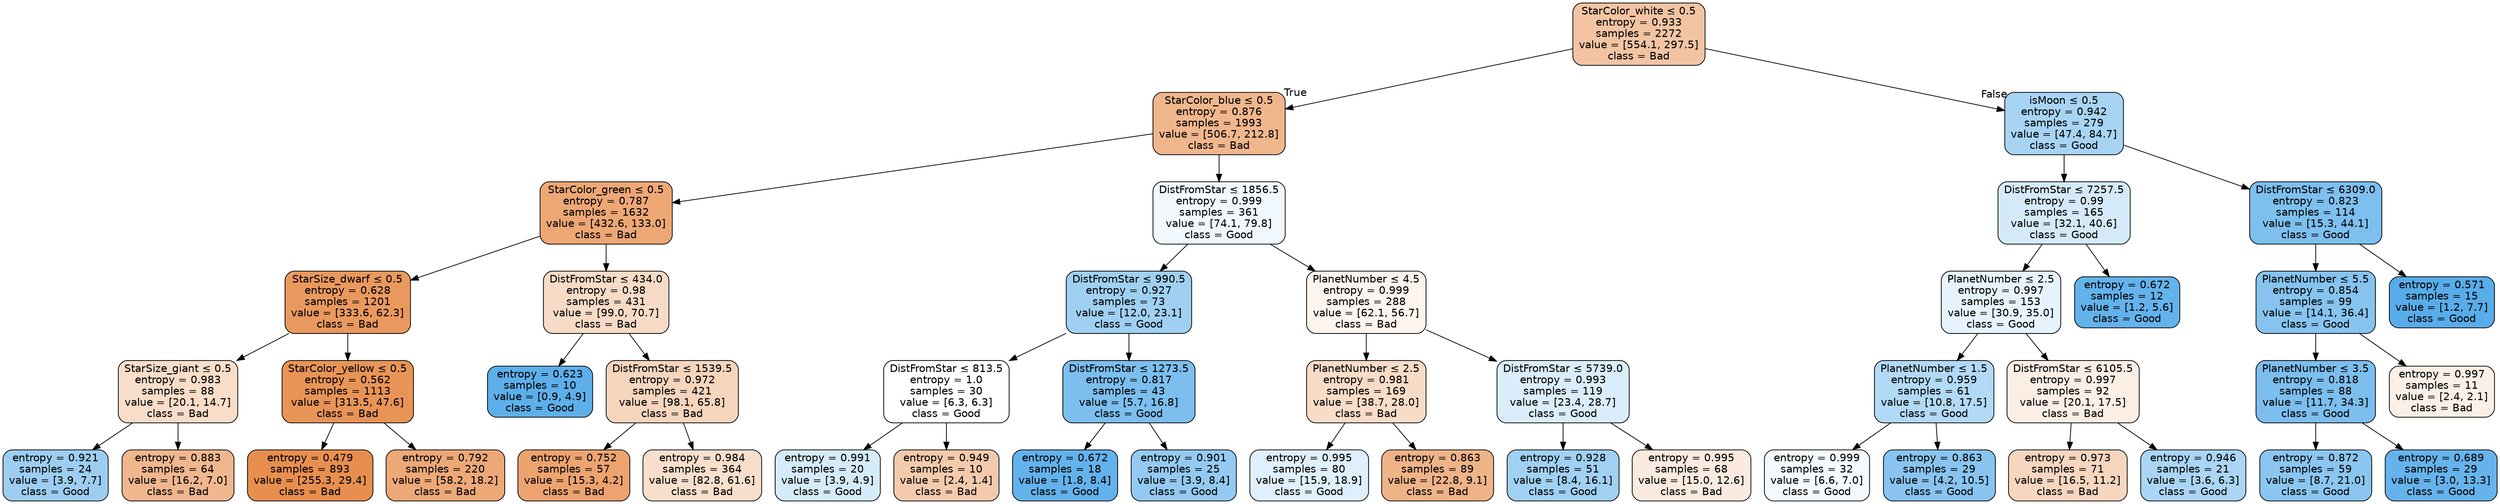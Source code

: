 digraph Tree {
node [shape=box, style="filled, rounded", color="black", fontname=helvetica] ;
edge [fontname=helvetica] ;
0 [label=<StarColor_white &le; 0.5<br/>entropy = 0.933<br/>samples = 2272<br/>value = [554.1, 297.5]<br/>class = Bad>, fillcolor="#e5813976"] ;
1 [label=<StarColor_blue &le; 0.5<br/>entropy = 0.876<br/>samples = 1993<br/>value = [506.7, 212.8]<br/>class = Bad>, fillcolor="#e5813994"] ;
0 -> 1 [labeldistance=2.5, labelangle=45, headlabel="True"] ;
2 [label=<StarColor_green &le; 0.5<br/>entropy = 0.787<br/>samples = 1632<br/>value = [432.6, 133.0]<br/>class = Bad>, fillcolor="#e58139b1"] ;
1 -> 2 ;
3 [label=<StarSize_dwarf &le; 0.5<br/>entropy = 0.628<br/>samples = 1201<br/>value = [333.6, 62.3]<br/>class = Bad>, fillcolor="#e58139cf"] ;
2 -> 3 ;
4 [label=<StarSize_giant &le; 0.5<br/>entropy = 0.983<br/>samples = 88<br/>value = [20.1, 14.7]<br/>class = Bad>, fillcolor="#e5813945"] ;
3 -> 4 ;
5 [label=<entropy = 0.921<br/>samples = 24<br/>value = [3.9, 7.7]<br/>class = Good>, fillcolor="#399de57e"] ;
4 -> 5 ;
6 [label=<entropy = 0.883<br/>samples = 64<br/>value = [16.2, 7.0]<br/>class = Bad>, fillcolor="#e5813991"] ;
4 -> 6 ;
7 [label=<StarColor_yellow &le; 0.5<br/>entropy = 0.562<br/>samples = 1113<br/>value = [313.5, 47.6]<br/>class = Bad>, fillcolor="#e58139d8"] ;
3 -> 7 ;
8 [label=<entropy = 0.479<br/>samples = 893<br/>value = [255.3, 29.4]<br/>class = Bad>, fillcolor="#e58139e2"] ;
7 -> 8 ;
9 [label=<entropy = 0.792<br/>samples = 220<br/>value = [58.2, 18.2]<br/>class = Bad>, fillcolor="#e58139af"] ;
7 -> 9 ;
10 [label=<DistFromStar &le; 434.0<br/>entropy = 0.98<br/>samples = 431<br/>value = [99.0, 70.7]<br/>class = Bad>, fillcolor="#e5813949"] ;
2 -> 10 ;
11 [label=<entropy = 0.623<br/>samples = 10<br/>value = [0.9, 4.9]<br/>class = Good>, fillcolor="#399de5d0"] ;
10 -> 11 ;
12 [label=<DistFromStar &le; 1539.5<br/>entropy = 0.972<br/>samples = 421<br/>value = [98.1, 65.8]<br/>class = Bad>, fillcolor="#e5813954"] ;
10 -> 12 ;
13 [label=<entropy = 0.752<br/>samples = 57<br/>value = [15.3, 4.2]<br/>class = Bad>, fillcolor="#e58139b9"] ;
12 -> 13 ;
14 [label=<entropy = 0.984<br/>samples = 364<br/>value = [82.8, 61.6]<br/>class = Bad>, fillcolor="#e5813941"] ;
12 -> 14 ;
15 [label=<DistFromStar &le; 1856.5<br/>entropy = 0.999<br/>samples = 361<br/>value = [74.1, 79.8]<br/>class = Good>, fillcolor="#399de512"] ;
1 -> 15 ;
16 [label=<DistFromStar &le; 990.5<br/>entropy = 0.927<br/>samples = 73<br/>value = [12.0, 23.1]<br/>class = Good>, fillcolor="#399de57b"] ;
15 -> 16 ;
17 [label=<DistFromStar &le; 813.5<br/>entropy = 1.0<br/>samples = 30<br/>value = [6.3, 6.3]<br/>class = Good>, fillcolor="#399de500"] ;
16 -> 17 ;
18 [label=<entropy = 0.991<br/>samples = 20<br/>value = [3.9, 4.9]<br/>class = Good>, fillcolor="#399de534"] ;
17 -> 18 ;
19 [label=<entropy = 0.949<br/>samples = 10<br/>value = [2.4, 1.4]<br/>class = Bad>, fillcolor="#e581396a"] ;
17 -> 19 ;
20 [label=<DistFromStar &le; 1273.5<br/>entropy = 0.817<br/>samples = 43<br/>value = [5.7, 16.8]<br/>class = Good>, fillcolor="#399de5a8"] ;
16 -> 20 ;
21 [label=<entropy = 0.672<br/>samples = 18<br/>value = [1.8, 8.4]<br/>class = Good>, fillcolor="#399de5c8"] ;
20 -> 21 ;
22 [label=<entropy = 0.901<br/>samples = 25<br/>value = [3.9, 8.4]<br/>class = Good>, fillcolor="#399de589"] ;
20 -> 22 ;
23 [label=<PlanetNumber &le; 4.5<br/>entropy = 0.999<br/>samples = 288<br/>value = [62.1, 56.7]<br/>class = Bad>, fillcolor="#e5813916"] ;
15 -> 23 ;
24 [label=<PlanetNumber &le; 2.5<br/>entropy = 0.981<br/>samples = 169<br/>value = [38.7, 28.0]<br/>class = Bad>, fillcolor="#e5813947"] ;
23 -> 24 ;
25 [label=<entropy = 0.995<br/>samples = 80<br/>value = [15.9, 18.9]<br/>class = Good>, fillcolor="#399de528"] ;
24 -> 25 ;
26 [label=<entropy = 0.863<br/>samples = 89<br/>value = [22.8, 9.1]<br/>class = Bad>, fillcolor="#e5813999"] ;
24 -> 26 ;
27 [label=<DistFromStar &le; 5739.0<br/>entropy = 0.993<br/>samples = 119<br/>value = [23.4, 28.7]<br/>class = Good>, fillcolor="#399de52f"] ;
23 -> 27 ;
28 [label=<entropy = 0.928<br/>samples = 51<br/>value = [8.4, 16.1]<br/>class = Good>, fillcolor="#399de57a"] ;
27 -> 28 ;
29 [label=<entropy = 0.995<br/>samples = 68<br/>value = [15.0, 12.6]<br/>class = Bad>, fillcolor="#e5813929"] ;
27 -> 29 ;
30 [label=<isMoon &le; 0.5<br/>entropy = 0.942<br/>samples = 279<br/>value = [47.4, 84.7]<br/>class = Good>, fillcolor="#399de570"] ;
0 -> 30 [labeldistance=2.5, labelangle=-45, headlabel="False"] ;
31 [label=<DistFromStar &le; 7257.5<br/>entropy = 0.99<br/>samples = 165<br/>value = [32.1, 40.6]<br/>class = Good>, fillcolor="#399de535"] ;
30 -> 31 ;
32 [label=<PlanetNumber &le; 2.5<br/>entropy = 0.997<br/>samples = 153<br/>value = [30.9, 35.0]<br/>class = Good>, fillcolor="#399de51e"] ;
31 -> 32 ;
33 [label=<PlanetNumber &le; 1.5<br/>entropy = 0.959<br/>samples = 61<br/>value = [10.8, 17.5]<br/>class = Good>, fillcolor="#399de562"] ;
32 -> 33 ;
34 [label=<entropy = 0.999<br/>samples = 32<br/>value = [6.6, 7.0]<br/>class = Good>, fillcolor="#399de50f"] ;
33 -> 34 ;
35 [label=<entropy = 0.863<br/>samples = 29<br/>value = [4.2, 10.5]<br/>class = Good>, fillcolor="#399de599"] ;
33 -> 35 ;
36 [label=<DistFromStar &le; 6105.5<br/>entropy = 0.997<br/>samples = 92<br/>value = [20.1, 17.5]<br/>class = Bad>, fillcolor="#e5813921"] ;
32 -> 36 ;
37 [label=<entropy = 0.973<br/>samples = 71<br/>value = [16.5, 11.2]<br/>class = Bad>, fillcolor="#e5813952"] ;
36 -> 37 ;
38 [label=<entropy = 0.946<br/>samples = 21<br/>value = [3.6, 6.3]<br/>class = Good>, fillcolor="#399de56d"] ;
36 -> 38 ;
39 [label=<entropy = 0.672<br/>samples = 12<br/>value = [1.2, 5.6]<br/>class = Good>, fillcolor="#399de5c8"] ;
31 -> 39 ;
40 [label=<DistFromStar &le; 6309.0<br/>entropy = 0.823<br/>samples = 114<br/>value = [15.3, 44.1]<br/>class = Good>, fillcolor="#399de5a7"] ;
30 -> 40 ;
41 [label=<PlanetNumber &le; 5.5<br/>entropy = 0.854<br/>samples = 99<br/>value = [14.1, 36.4]<br/>class = Good>, fillcolor="#399de59c"] ;
40 -> 41 ;
42 [label=<PlanetNumber &le; 3.5<br/>entropy = 0.818<br/>samples = 88<br/>value = [11.7, 34.3]<br/>class = Good>, fillcolor="#399de5a8"] ;
41 -> 42 ;
43 [label=<entropy = 0.872<br/>samples = 59<br/>value = [8.7, 21.0]<br/>class = Good>, fillcolor="#399de595"] ;
42 -> 43 ;
44 [label=<entropy = 0.689<br/>samples = 29<br/>value = [3.0, 13.3]<br/>class = Good>, fillcolor="#399de5c5"] ;
42 -> 44 ;
45 [label=<entropy = 0.997<br/>samples = 11<br/>value = [2.4, 2.1]<br/>class = Bad>, fillcolor="#e5813920"] ;
41 -> 45 ;
46 [label=<entropy = 0.571<br/>samples = 15<br/>value = [1.2, 7.7]<br/>class = Good>, fillcolor="#399de5d7"] ;
40 -> 46 ;
}